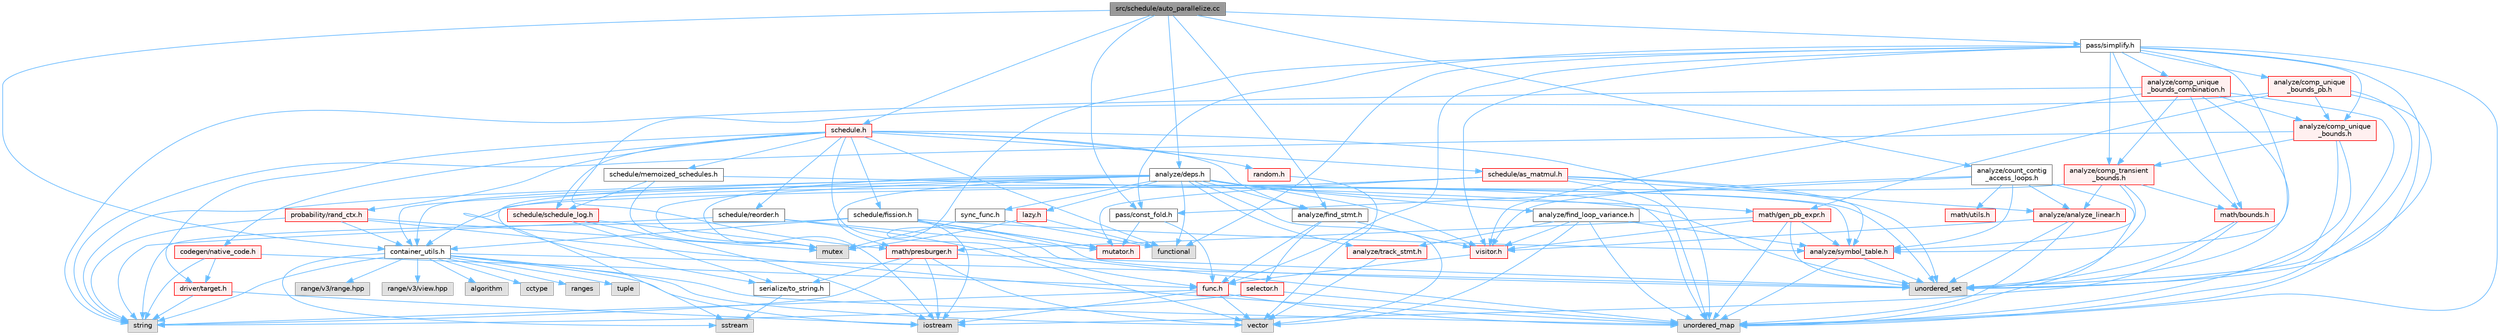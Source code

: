 digraph "src/schedule/auto_parallelize.cc"
{
 // LATEX_PDF_SIZE
  bgcolor="transparent";
  edge [fontname=Helvetica,fontsize=10,labelfontname=Helvetica,labelfontsize=10];
  node [fontname=Helvetica,fontsize=10,shape=box,height=0.2,width=0.4];
  Node1 [label="src/schedule/auto_parallelize.cc",height=0.2,width=0.4,color="gray40", fillcolor="grey60", style="filled", fontcolor="black",tooltip=" "];
  Node1 -> Node2 [color="steelblue1",style="solid"];
  Node2 [label="analyze/count_contig\l_access_loops.h",height=0.2,width=0.4,color="grey40", fillcolor="white", style="filled",URL="$count__contig__access__loops_8h.html",tooltip=" "];
  Node2 -> Node3 [color="steelblue1",style="solid"];
  Node3 [label="unordered_map",height=0.2,width=0.4,color="grey60", fillcolor="#E0E0E0", style="filled",tooltip=" "];
  Node2 -> Node4 [color="steelblue1",style="solid"];
  Node4 [label="analyze/analyze_linear.h",height=0.2,width=0.4,color="red", fillcolor="#FFF0F0", style="filled",URL="$analyze__linear_8h.html",tooltip=" "];
  Node4 -> Node3 [color="steelblue1",style="solid"];
  Node4 -> Node6 [color="steelblue1",style="solid"];
  Node6 [label="unordered_set",height=0.2,width=0.4,color="grey60", fillcolor="#E0E0E0", style="filled",tooltip=" "];
  Node4 -> Node60 [color="steelblue1",style="solid"];
  Node60 [label="visitor.h",height=0.2,width=0.4,color="red", fillcolor="#FFF0F0", style="filled",URL="$visitor_8h.html",tooltip=" "];
  Node60 -> Node53 [color="steelblue1",style="solid"];
  Node53 [label="func.h",height=0.2,width=0.4,color="red", fillcolor="#FFF0F0", style="filled",URL="$func_8h.html",tooltip=" "];
  Node53 -> Node14 [color="steelblue1",style="solid"];
  Node14 [label="iostream",height=0.2,width=0.4,color="grey60", fillcolor="#E0E0E0", style="filled",tooltip=" "];
  Node53 -> Node9 [color="steelblue1",style="solid"];
  Node9 [label="string",height=0.2,width=0.4,color="grey60", fillcolor="#E0E0E0", style="filled",tooltip=" "];
  Node53 -> Node3 [color="steelblue1",style="solid"];
  Node53 -> Node10 [color="steelblue1",style="solid"];
  Node10 [label="vector",height=0.2,width=0.4,color="grey60", fillcolor="#E0E0E0", style="filled",tooltip=" "];
  Node2 -> Node65 [color="steelblue1",style="solid"];
  Node65 [label="analyze/symbol_table.h",height=0.2,width=0.4,color="red", fillcolor="#FFF0F0", style="filled",URL="$symbol__table_8h.html",tooltip=" "];
  Node65 -> Node3 [color="steelblue1",style="solid"];
  Node65 -> Node6 [color="steelblue1",style="solid"];
  Node2 -> Node67 [color="steelblue1",style="solid"];
  Node67 [label="math/utils.h",height=0.2,width=0.4,color="red", fillcolor="#FFF0F0", style="filled",URL="$utils_8h.html",tooltip=" "];
  Node2 -> Node69 [color="steelblue1",style="solid"];
  Node69 [label="pass/const_fold.h",height=0.2,width=0.4,color="grey40", fillcolor="white", style="filled",URL="$const__fold_8h.html",tooltip=" "];
  Node69 -> Node53 [color="steelblue1",style="solid"];
  Node69 -> Node70 [color="steelblue1",style="solid"];
  Node70 [label="mutator.h",height=0.2,width=0.4,color="red", fillcolor="#FFF0F0", style="filled",URL="$mutator_8h.html",tooltip=" "];
  Node2 -> Node60 [color="steelblue1",style="solid"];
  Node1 -> Node71 [color="steelblue1",style="solid"];
  Node71 [label="analyze/deps.h",height=0.2,width=0.4,color="grey40", fillcolor="white", style="filled",URL="$deps_8h.html",tooltip=" "];
  Node71 -> Node13 [color="steelblue1",style="solid"];
  Node13 [label="functional",height=0.2,width=0.4,color="grey60", fillcolor="#E0E0E0", style="filled",tooltip=" "];
  Node71 -> Node14 [color="steelblue1",style="solid"];
  Node71 -> Node63 [color="steelblue1",style="solid"];
  Node63 [label="mutex",height=0.2,width=0.4,color="grey60", fillcolor="#E0E0E0", style="filled",tooltip=" "];
  Node71 -> Node9 [color="steelblue1",style="solid"];
  Node71 -> Node3 [color="steelblue1",style="solid"];
  Node71 -> Node6 [color="steelblue1",style="solid"];
  Node71 -> Node10 [color="steelblue1",style="solid"];
  Node71 -> Node72 [color="steelblue1",style="solid"];
  Node72 [label="analyze/find_loop_variance.h",height=0.2,width=0.4,color="grey40", fillcolor="white", style="filled",URL="$find__loop__variance_8h.html",tooltip=" "];
  Node72 -> Node3 [color="steelblue1",style="solid"];
  Node72 -> Node10 [color="steelblue1",style="solid"];
  Node72 -> Node65 [color="steelblue1",style="solid"];
  Node72 -> Node73 [color="steelblue1",style="solid"];
  Node73 [label="analyze/track_stmt.h",height=0.2,width=0.4,color="red", fillcolor="#FFF0F0", style="filled",URL="$track__stmt_8h.html",tooltip=" "];
  Node73 -> Node10 [color="steelblue1",style="solid"];
  Node72 -> Node60 [color="steelblue1",style="solid"];
  Node71 -> Node52 [color="steelblue1",style="solid"];
  Node52 [label="analyze/find_stmt.h",height=0.2,width=0.4,color="grey40", fillcolor="white", style="filled",URL="$find__stmt_8h.html",tooltip=" "];
  Node52 -> Node53 [color="steelblue1",style="solid"];
  Node52 -> Node59 [color="steelblue1",style="solid"];
  Node59 [label="selector.h",height=0.2,width=0.4,color="red", fillcolor="#FFF0F0", style="filled",URL="$selector_8h.html",tooltip=" "];
  Node59 -> Node9 [color="steelblue1",style="solid"];
  Node59 -> Node3 [color="steelblue1",style="solid"];
  Node52 -> Node60 [color="steelblue1",style="solid"];
  Node71 -> Node65 [color="steelblue1",style="solid"];
  Node71 -> Node73 [color="steelblue1",style="solid"];
  Node71 -> Node33 [color="steelblue1",style="solid"];
  Node33 [label="container_utils.h",height=0.2,width=0.4,color="grey40", fillcolor="white", style="filled",URL="$container__utils_8h.html",tooltip=" "];
  Node33 -> Node34 [color="steelblue1",style="solid"];
  Node34 [label="algorithm",height=0.2,width=0.4,color="grey60", fillcolor="#E0E0E0", style="filled",tooltip=" "];
  Node33 -> Node35 [color="steelblue1",style="solid"];
  Node35 [label="cctype",height=0.2,width=0.4,color="grey60", fillcolor="#E0E0E0", style="filled",tooltip=" "];
  Node33 -> Node14 [color="steelblue1",style="solid"];
  Node33 -> Node36 [color="steelblue1",style="solid"];
  Node36 [label="ranges",height=0.2,width=0.4,color="grey60", fillcolor="#E0E0E0", style="filled",tooltip=" "];
  Node33 -> Node27 [color="steelblue1",style="solid"];
  Node27 [label="sstream",height=0.2,width=0.4,color="grey60", fillcolor="#E0E0E0", style="filled",tooltip=" "];
  Node33 -> Node9 [color="steelblue1",style="solid"];
  Node33 -> Node37 [color="steelblue1",style="solid"];
  Node37 [label="tuple",height=0.2,width=0.4,color="grey60", fillcolor="#E0E0E0", style="filled",tooltip=" "];
  Node33 -> Node3 [color="steelblue1",style="solid"];
  Node33 -> Node6 [color="steelblue1",style="solid"];
  Node33 -> Node10 [color="steelblue1",style="solid"];
  Node33 -> Node38 [color="steelblue1",style="solid"];
  Node38 [label="range/v3/range.hpp",height=0.2,width=0.4,color="grey60", fillcolor="#E0E0E0", style="filled",tooltip=" "];
  Node33 -> Node39 [color="steelblue1",style="solid"];
  Node39 [label="range/v3/view.hpp",height=0.2,width=0.4,color="grey60", fillcolor="#E0E0E0", style="filled",tooltip=" "];
  Node71 -> Node74 [color="steelblue1",style="solid"];
  Node74 [label="lazy.h",height=0.2,width=0.4,color="red", fillcolor="#FFF0F0", style="filled",URL="$lazy_8h.html",tooltip=" "];
  Node74 -> Node13 [color="steelblue1",style="solid"];
  Node74 -> Node63 [color="steelblue1",style="solid"];
  Node71 -> Node75 [color="steelblue1",style="solid"];
  Node75 [label="math/gen_pb_expr.h",height=0.2,width=0.4,color="red", fillcolor="#FFF0F0", style="filled",URL="$gen__pb__expr_8h.html",tooltip=" "];
  Node75 -> Node3 [color="steelblue1",style="solid"];
  Node75 -> Node6 [color="steelblue1",style="solid"];
  Node75 -> Node65 [color="steelblue1",style="solid"];
  Node75 -> Node76 [color="steelblue1",style="solid"];
  Node76 [label="math/presburger.h",height=0.2,width=0.4,color="red", fillcolor="#FFF0F0", style="filled",URL="$presburger_8h.html",tooltip=" "];
  Node76 -> Node14 [color="steelblue1",style="solid"];
  Node76 -> Node9 [color="steelblue1",style="solid"];
  Node76 -> Node6 [color="steelblue1",style="solid"];
  Node76 -> Node10 [color="steelblue1",style="solid"];
  Node76 -> Node29 [color="steelblue1",style="solid"];
  Node29 [label="serialize/to_string.h",height=0.2,width=0.4,color="grey40", fillcolor="white", style="filled",URL="$to__string_8h.html",tooltip=" "];
  Node29 -> Node27 [color="steelblue1",style="solid"];
  Node75 -> Node60 [color="steelblue1",style="solid"];
  Node71 -> Node76 [color="steelblue1",style="solid"];
  Node71 -> Node29 [color="steelblue1",style="solid"];
  Node71 -> Node93 [color="steelblue1",style="solid"];
  Node93 [label="sync_func.h",height=0.2,width=0.4,color="grey40", fillcolor="white", style="filled",URL="$sync__func_8h.html",tooltip=" "];
  Node93 -> Node13 [color="steelblue1",style="solid"];
  Node93 -> Node63 [color="steelblue1",style="solid"];
  Node71 -> Node60 [color="steelblue1",style="solid"];
  Node1 -> Node52 [color="steelblue1",style="solid"];
  Node1 -> Node33 [color="steelblue1",style="solid"];
  Node1 -> Node69 [color="steelblue1",style="solid"];
  Node1 -> Node94 [color="steelblue1",style="solid"];
  Node94 [label="pass/simplify.h",height=0.2,width=0.4,color="grey40", fillcolor="white", style="filled",URL="$simplify_8h.html",tooltip=" "];
  Node94 -> Node13 [color="steelblue1",style="solid"];
  Node94 -> Node3 [color="steelblue1",style="solid"];
  Node94 -> Node6 [color="steelblue1",style="solid"];
  Node94 -> Node95 [color="steelblue1",style="solid"];
  Node95 [label="analyze/comp_transient\l_bounds.h",height=0.2,width=0.4,color="red", fillcolor="#FFF0F0", style="filled",URL="$comp__transient__bounds_8h.html",tooltip=" "];
  Node95 -> Node6 [color="steelblue1",style="solid"];
  Node95 -> Node4 [color="steelblue1",style="solid"];
  Node95 -> Node65 [color="steelblue1",style="solid"];
  Node95 -> Node33 [color="steelblue1",style="solid"];
  Node95 -> Node97 [color="steelblue1",style="solid"];
  Node97 [label="math/bounds.h",height=0.2,width=0.4,color="red", fillcolor="#FFF0F0", style="filled",URL="$bounds_8h.html",tooltip=" "];
  Node97 -> Node14 [color="steelblue1",style="solid"];
  Node97 -> Node6 [color="steelblue1",style="solid"];
  Node94 -> Node100 [color="steelblue1",style="solid"];
  Node100 [label="analyze/comp_unique\l_bounds.h",height=0.2,width=0.4,color="red", fillcolor="#FFF0F0", style="filled",URL="$comp__unique__bounds_8h.html",tooltip=" "];
  Node100 -> Node9 [color="steelblue1",style="solid"];
  Node100 -> Node3 [color="steelblue1",style="solid"];
  Node100 -> Node6 [color="steelblue1",style="solid"];
  Node100 -> Node95 [color="steelblue1",style="solid"];
  Node94 -> Node101 [color="steelblue1",style="solid"];
  Node101 [label="analyze/comp_unique\l_bounds_combination.h",height=0.2,width=0.4,color="red", fillcolor="#FFF0F0", style="filled",URL="$comp__unique__bounds__combination_8h.html",tooltip=" "];
  Node101 -> Node9 [color="steelblue1",style="solid"];
  Node101 -> Node3 [color="steelblue1",style="solid"];
  Node101 -> Node6 [color="steelblue1",style="solid"];
  Node101 -> Node95 [color="steelblue1",style="solid"];
  Node101 -> Node100 [color="steelblue1",style="solid"];
  Node101 -> Node97 [color="steelblue1",style="solid"];
  Node101 -> Node60 [color="steelblue1",style="solid"];
  Node94 -> Node102 [color="steelblue1",style="solid"];
  Node102 [label="analyze/comp_unique\l_bounds_pb.h",height=0.2,width=0.4,color="red", fillcolor="#FFF0F0", style="filled",URL="$comp__unique__bounds__pb_8h.html",tooltip=" "];
  Node102 -> Node3 [color="steelblue1",style="solid"];
  Node102 -> Node6 [color="steelblue1",style="solid"];
  Node102 -> Node100 [color="steelblue1",style="solid"];
  Node102 -> Node75 [color="steelblue1",style="solid"];
  Node102 -> Node76 [color="steelblue1",style="solid"];
  Node94 -> Node65 [color="steelblue1",style="solid"];
  Node94 -> Node53 [color="steelblue1",style="solid"];
  Node94 -> Node97 [color="steelblue1",style="solid"];
  Node94 -> Node70 [color="steelblue1",style="solid"];
  Node94 -> Node69 [color="steelblue1",style="solid"];
  Node94 -> Node60 [color="steelblue1",style="solid"];
  Node1 -> Node103 [color="steelblue1",style="solid"];
  Node103 [label="schedule.h",height=0.2,width=0.4,color="red", fillcolor="#FFF0F0", style="filled",URL="$schedule_8h.html",tooltip=" "];
  Node103 -> Node13 [color="steelblue1",style="solid"];
  Node103 -> Node3 [color="steelblue1",style="solid"];
  Node103 -> Node52 [color="steelblue1",style="solid"];
  Node103 -> Node104 [color="steelblue1",style="solid"];
  Node104 [label="codegen/native_code.h",height=0.2,width=0.4,color="red", fillcolor="#FFF0F0", style="filled",URL="$native__code_8h.html",tooltip=" "];
  Node104 -> Node9 [color="steelblue1",style="solid"];
  Node104 -> Node57 [color="steelblue1",style="solid"];
  Node57 [label="driver/target.h",height=0.2,width=0.4,color="red", fillcolor="#FFF0F0", style="filled",URL="$target_8h.html",tooltip=" "];
  Node57 -> Node14 [color="steelblue1",style="solid"];
  Node57 -> Node9 [color="steelblue1",style="solid"];
  Node104 -> Node53 [color="steelblue1",style="solid"];
  Node103 -> Node57 [color="steelblue1",style="solid"];
  Node103 -> Node53 [color="steelblue1",style="solid"];
  Node103 -> Node105 [color="steelblue1",style="solid"];
  Node105 [label="probability/rand_ctx.h",height=0.2,width=0.4,color="red", fillcolor="#FFF0F0", style="filled",URL="$rand__ctx_8h.html",tooltip=" "];
  Node105 -> Node63 [color="steelblue1",style="solid"];
  Node105 -> Node9 [color="steelblue1",style="solid"];
  Node105 -> Node3 [color="steelblue1",style="solid"];
  Node105 -> Node33 [color="steelblue1",style="solid"];
  Node103 -> Node114 [color="steelblue1",style="solid"];
  Node114 [label="random.h",height=0.2,width=0.4,color="red", fillcolor="#FFF0F0", style="filled",URL="$random_8h.html",tooltip=" "];
  Node114 -> Node10 [color="steelblue1",style="solid"];
  Node103 -> Node115 [color="steelblue1",style="solid"];
  Node115 [label="schedule/as_matmul.h",height=0.2,width=0.4,color="red", fillcolor="#FFF0F0", style="filled",URL="$as__matmul_8h.html",tooltip=" "];
  Node115 -> Node27 [color="steelblue1",style="solid"];
  Node115 -> Node3 [color="steelblue1",style="solid"];
  Node115 -> Node6 [color="steelblue1",style="solid"];
  Node115 -> Node4 [color="steelblue1",style="solid"];
  Node115 -> Node65 [color="steelblue1",style="solid"];
  Node115 -> Node33 [color="steelblue1",style="solid"];
  Node115 -> Node70 [color="steelblue1",style="solid"];
  Node103 -> Node117 [color="steelblue1",style="solid"];
  Node117 [label="schedule/fission.h",height=0.2,width=0.4,color="grey40", fillcolor="white", style="filled",URL="$fission_8h.html",tooltip=" "];
  Node117 -> Node14 [color="steelblue1",style="solid"];
  Node117 -> Node9 [color="steelblue1",style="solid"];
  Node117 -> Node3 [color="steelblue1",style="solid"];
  Node117 -> Node6 [color="steelblue1",style="solid"];
  Node117 -> Node65 [color="steelblue1",style="solid"];
  Node117 -> Node33 [color="steelblue1",style="solid"];
  Node117 -> Node70 [color="steelblue1",style="solid"];
  Node103 -> Node118 [color="steelblue1",style="solid"];
  Node118 [label="schedule/memoized_schedules.h",height=0.2,width=0.4,color="grey40", fillcolor="white", style="filled",URL="$memoized__schedules_8h.html",tooltip=" "];
  Node118 -> Node63 [color="steelblue1",style="solid"];
  Node118 -> Node6 [color="steelblue1",style="solid"];
  Node118 -> Node119 [color="steelblue1",style="solid"];
  Node119 [label="schedule/schedule_log.h",height=0.2,width=0.4,color="red", fillcolor="#FFF0F0", style="filled",URL="$schedule__log_8h.html",tooltip=" "];
  Node119 -> Node14 [color="steelblue1",style="solid"];
  Node119 -> Node63 [color="steelblue1",style="solid"];
  Node119 -> Node29 [color="steelblue1",style="solid"];
  Node103 -> Node121 [color="steelblue1",style="solid"];
  Node121 [label="schedule/reorder.h",height=0.2,width=0.4,color="grey40", fillcolor="white", style="filled",URL="$reorder_8h.html",tooltip=" "];
  Node121 -> Node9 [color="steelblue1",style="solid"];
  Node121 -> Node10 [color="steelblue1",style="solid"];
  Node121 -> Node70 [color="steelblue1",style="solid"];
  Node103 -> Node119 [color="steelblue1",style="solid"];
}
